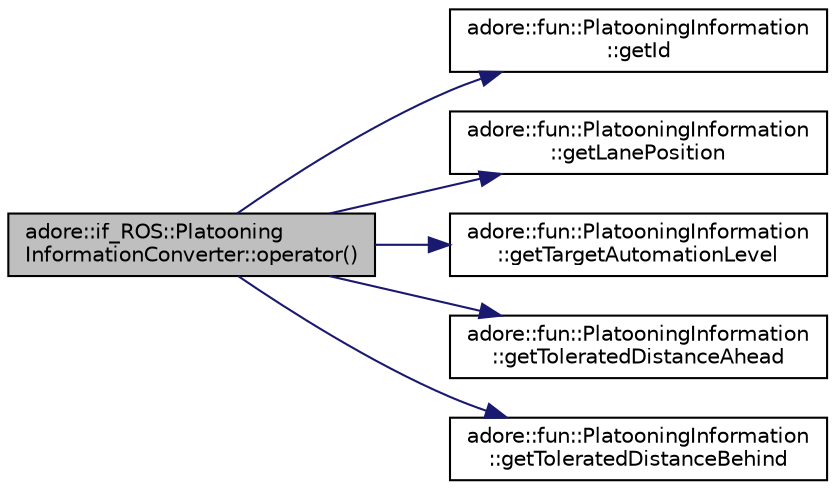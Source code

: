 digraph "adore::if_ROS::PlatooningInformationConverter::operator()"
{
 // LATEX_PDF_SIZE
  edge [fontname="Helvetica",fontsize="10",labelfontname="Helvetica",labelfontsize="10"];
  node [fontname="Helvetica",fontsize="10",shape=record];
  rankdir="LR";
  Node1 [label="adore::if_ROS::Platooning\lInformationConverter::operator()",height=0.2,width=0.4,color="black", fillcolor="grey75", style="filled", fontcolor="black",tooltip=" "];
  Node1 -> Node2 [color="midnightblue",fontsize="10",style="solid",fontname="Helvetica"];
  Node2 [label="adore::fun::PlatooningInformation\l::getId",height=0.2,width=0.4,color="black", fillcolor="white", style="filled",URL="$classadore_1_1fun_1_1PlatooningInformation.html#a8959199277d6936f702e86773a0b1788",tooltip=" "];
  Node1 -> Node3 [color="midnightblue",fontsize="10",style="solid",fontname="Helvetica"];
  Node3 [label="adore::fun::PlatooningInformation\l::getLanePosition",height=0.2,width=0.4,color="black", fillcolor="white", style="filled",URL="$classadore_1_1fun_1_1PlatooningInformation.html#abefd5c8edb1c18e5d51255bdf0a4a291",tooltip=" "];
  Node1 -> Node4 [color="midnightblue",fontsize="10",style="solid",fontname="Helvetica"];
  Node4 [label="adore::fun::PlatooningInformation\l::getTargetAutomationLevel",height=0.2,width=0.4,color="black", fillcolor="white", style="filled",URL="$classadore_1_1fun_1_1PlatooningInformation.html#a8258bf4e7e2e141aeee5bd474487fffd",tooltip=" "];
  Node1 -> Node5 [color="midnightblue",fontsize="10",style="solid",fontname="Helvetica"];
  Node5 [label="adore::fun::PlatooningInformation\l::getToleratedDistanceAhead",height=0.2,width=0.4,color="black", fillcolor="white", style="filled",URL="$classadore_1_1fun_1_1PlatooningInformation.html#a6f24fc46d4b38b65959b7a9d41cd65d4",tooltip=" "];
  Node1 -> Node6 [color="midnightblue",fontsize="10",style="solid",fontname="Helvetica"];
  Node6 [label="adore::fun::PlatooningInformation\l::getToleratedDistanceBehind",height=0.2,width=0.4,color="black", fillcolor="white", style="filled",URL="$classadore_1_1fun_1_1PlatooningInformation.html#ab17dbb54f5fe2d983e084453bd2abe23",tooltip=" "];
}
